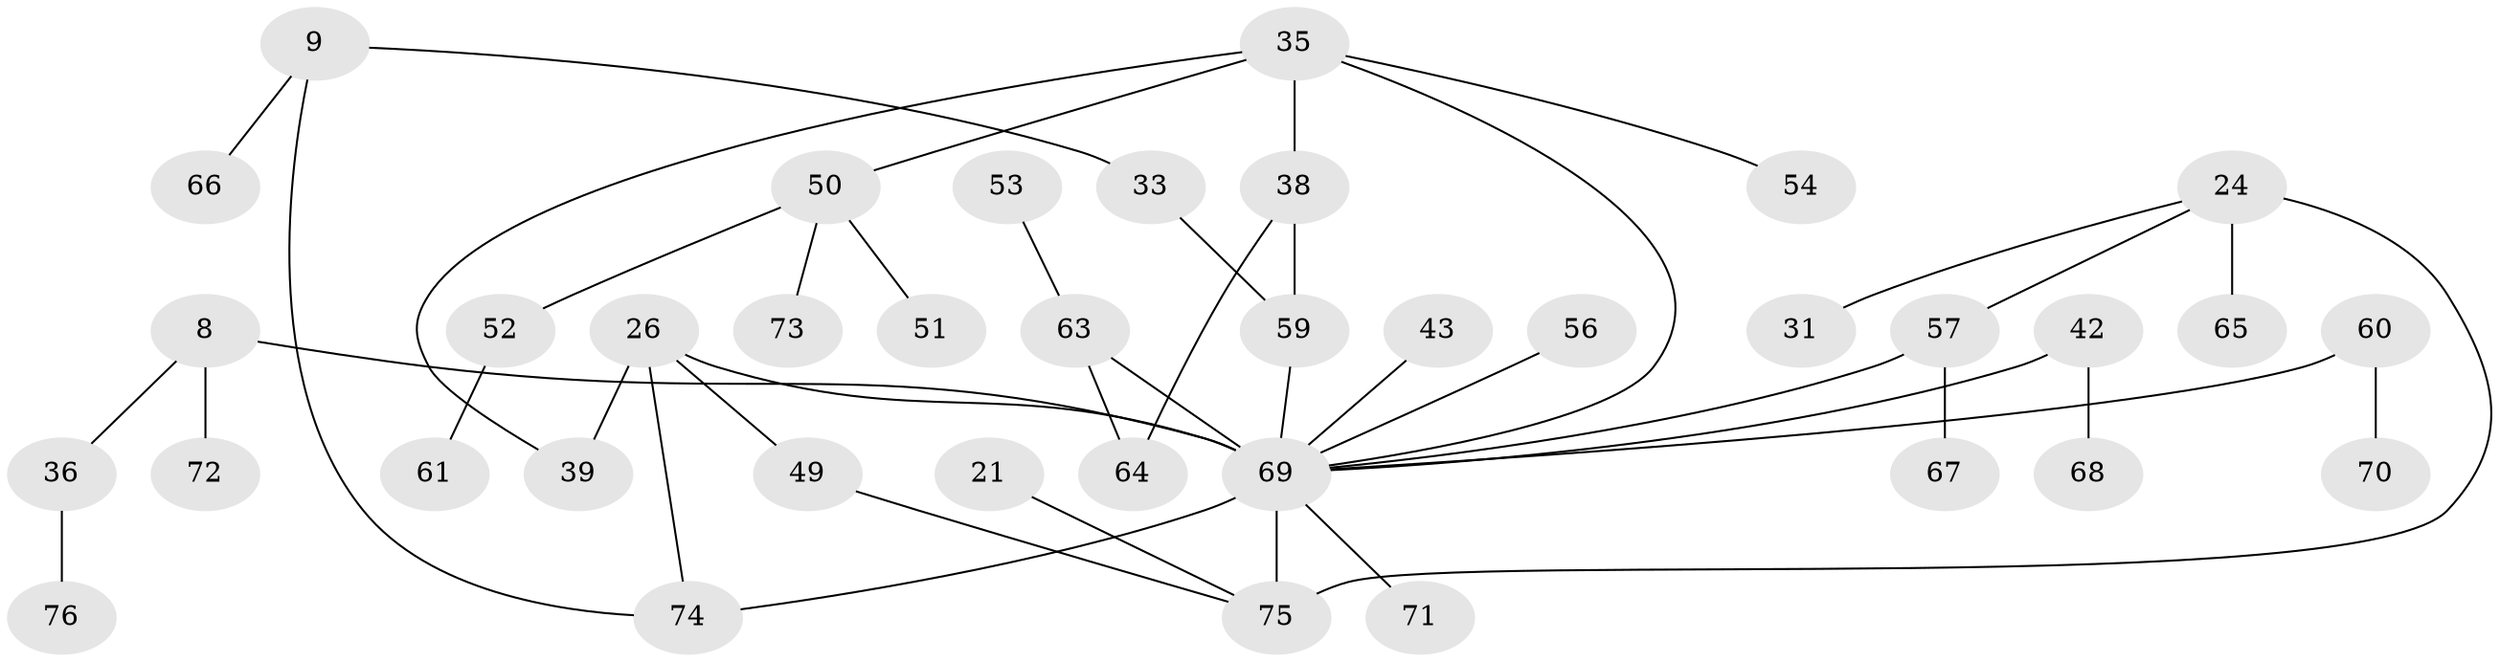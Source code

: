 // original degree distribution, {5: 0.07894736842105263, 4: 0.14473684210526316, 6: 0.02631578947368421, 2: 0.35526315789473684, 1: 0.23684210526315788, 3: 0.15789473684210525}
// Generated by graph-tools (version 1.1) at 2025/42/03/09/25 04:42:29]
// undirected, 38 vertices, 44 edges
graph export_dot {
graph [start="1"]
  node [color=gray90,style=filled];
  8;
  9 [super="+7"];
  21 [super="+17"];
  24 [super="+15"];
  26 [super="+20"];
  31;
  33;
  35 [super="+19"];
  36 [super="+34"];
  38;
  39;
  42;
  43;
  49;
  50 [super="+47+48"];
  51;
  52;
  53;
  54;
  56;
  57 [super="+41"];
  59 [super="+27"];
  60 [super="+14"];
  61;
  63 [super="+46"];
  64;
  65;
  66;
  67;
  68;
  69 [super="+5+10+37+58+18+62"];
  70;
  71 [super="+28"];
  72;
  73;
  74 [super="+44"];
  75 [super="+32+4"];
  76;
  8 -- 72;
  8 -- 69 [weight=3];
  8 -- 36;
  9 -- 33;
  9 -- 66;
  9 -- 74 [weight=2];
  21 -- 75;
  24 -- 31;
  24 -- 57;
  24 -- 65;
  24 -- 75 [weight=2];
  26 -- 69 [weight=2];
  26 -- 49;
  26 -- 39;
  26 -- 74 [weight=2];
  33 -- 59;
  35 -- 39;
  35 -- 38;
  35 -- 54;
  35 -- 50;
  35 -- 69;
  36 -- 76;
  38 -- 59 [weight=2];
  38 -- 64;
  42 -- 68;
  42 -- 69;
  43 -- 69 [weight=2];
  49 -- 75;
  50 -- 73;
  50 -- 51;
  50 -- 52;
  52 -- 61;
  53 -- 63;
  56 -- 69;
  57 -- 67;
  57 -- 69 [weight=3];
  59 -- 69;
  60 -- 70;
  60 -- 69;
  63 -- 64;
  63 -- 69 [weight=3];
  69 -- 74 [weight=3];
  69 -- 75 [weight=2];
  69 -- 71;
}
